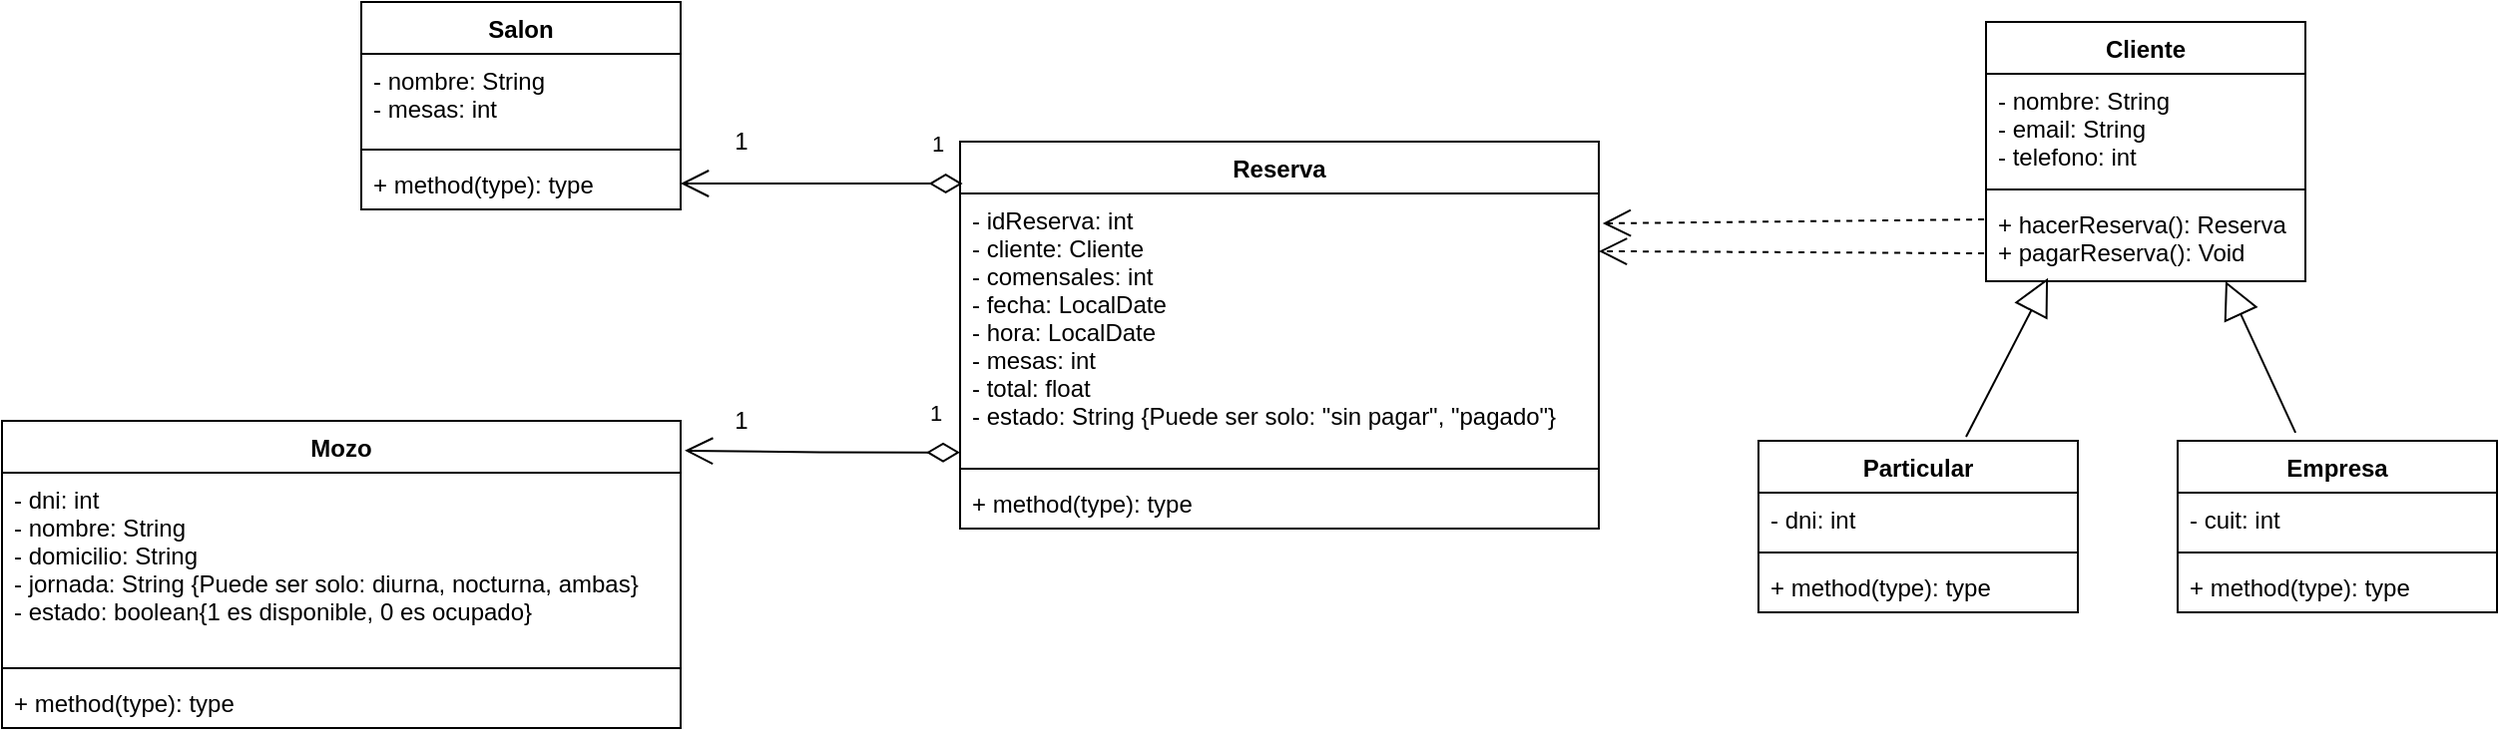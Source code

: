 <mxfile version="15.7.3" type="device"><diagram id="UueWkZUZBMMm25D8PrhS" name="Page-1"><mxGraphModel dx="1695" dy="468" grid="1" gridSize="10" guides="1" tooltips="1" connect="1" arrows="1" fold="1" page="1" pageScale="1" pageWidth="827" pageHeight="1169" math="0" shadow="0"><root><mxCell id="0"/><mxCell id="1" parent="0"/><mxCell id="lkptf6it2IUxRskM2SV1-1" value="Cliente" style="swimlane;fontStyle=1;align=center;verticalAlign=top;childLayout=stackLayout;horizontal=1;startSize=26;horizontalStack=0;resizeParent=1;resizeParentMax=0;resizeLast=0;collapsible=1;marginBottom=0;" vertex="1" parent="1"><mxGeometry x="334" y="180" width="160" height="130" as="geometry"/></mxCell><mxCell id="lkptf6it2IUxRskM2SV1-2" value="- nombre: String&#xA;- email: String&#xA;- telefono: int&#xA;&#xA;" style="text;strokeColor=none;fillColor=none;align=left;verticalAlign=top;spacingLeft=4;spacingRight=4;overflow=hidden;rotatable=0;points=[[0,0.5],[1,0.5]];portConstraint=eastwest;" vertex="1" parent="lkptf6it2IUxRskM2SV1-1"><mxGeometry y="26" width="160" height="54" as="geometry"/></mxCell><mxCell id="lkptf6it2IUxRskM2SV1-3" value="" style="line;strokeWidth=1;fillColor=none;align=left;verticalAlign=middle;spacingTop=-1;spacingLeft=3;spacingRight=3;rotatable=0;labelPosition=right;points=[];portConstraint=eastwest;" vertex="1" parent="lkptf6it2IUxRskM2SV1-1"><mxGeometry y="80" width="160" height="8" as="geometry"/></mxCell><mxCell id="lkptf6it2IUxRskM2SV1-4" value="+ hacerReserva(): Reserva&#xA;+ pagarReserva(): Void&#xA;" style="text;strokeColor=none;fillColor=none;align=left;verticalAlign=top;spacingLeft=4;spacingRight=4;overflow=hidden;rotatable=0;points=[[0,0.5],[1,0.5]];portConstraint=eastwest;" vertex="1" parent="lkptf6it2IUxRskM2SV1-1"><mxGeometry y="88" width="160" height="42" as="geometry"/></mxCell><mxCell id="lkptf6it2IUxRskM2SV1-9" value="Particular" style="swimlane;fontStyle=1;align=center;verticalAlign=top;childLayout=stackLayout;horizontal=1;startSize=26;horizontalStack=0;resizeParent=1;resizeParentMax=0;resizeLast=0;collapsible=1;marginBottom=0;" vertex="1" parent="1"><mxGeometry x="220" y="390" width="160" height="86" as="geometry"/></mxCell><mxCell id="lkptf6it2IUxRskM2SV1-10" value="- dni: int" style="text;strokeColor=none;fillColor=none;align=left;verticalAlign=top;spacingLeft=4;spacingRight=4;overflow=hidden;rotatable=0;points=[[0,0.5],[1,0.5]];portConstraint=eastwest;" vertex="1" parent="lkptf6it2IUxRskM2SV1-9"><mxGeometry y="26" width="160" height="26" as="geometry"/></mxCell><mxCell id="lkptf6it2IUxRskM2SV1-11" value="" style="line;strokeWidth=1;fillColor=none;align=left;verticalAlign=middle;spacingTop=-1;spacingLeft=3;spacingRight=3;rotatable=0;labelPosition=right;points=[];portConstraint=eastwest;" vertex="1" parent="lkptf6it2IUxRskM2SV1-9"><mxGeometry y="52" width="160" height="8" as="geometry"/></mxCell><mxCell id="lkptf6it2IUxRskM2SV1-12" value="+ method(type): type" style="text;strokeColor=none;fillColor=none;align=left;verticalAlign=top;spacingLeft=4;spacingRight=4;overflow=hidden;rotatable=0;points=[[0,0.5],[1,0.5]];portConstraint=eastwest;" vertex="1" parent="lkptf6it2IUxRskM2SV1-9"><mxGeometry y="60" width="160" height="26" as="geometry"/></mxCell><mxCell id="lkptf6it2IUxRskM2SV1-13" value="Empresa" style="swimlane;fontStyle=1;align=center;verticalAlign=top;childLayout=stackLayout;horizontal=1;startSize=26;horizontalStack=0;resizeParent=1;resizeParentMax=0;resizeLast=0;collapsible=1;marginBottom=0;" vertex="1" parent="1"><mxGeometry x="430" y="390" width="160" height="86" as="geometry"/></mxCell><mxCell id="lkptf6it2IUxRskM2SV1-14" value="- cuit: int" style="text;strokeColor=none;fillColor=none;align=left;verticalAlign=top;spacingLeft=4;spacingRight=4;overflow=hidden;rotatable=0;points=[[0,0.5],[1,0.5]];portConstraint=eastwest;" vertex="1" parent="lkptf6it2IUxRskM2SV1-13"><mxGeometry y="26" width="160" height="26" as="geometry"/></mxCell><mxCell id="lkptf6it2IUxRskM2SV1-15" value="" style="line;strokeWidth=1;fillColor=none;align=left;verticalAlign=middle;spacingTop=-1;spacingLeft=3;spacingRight=3;rotatable=0;labelPosition=right;points=[];portConstraint=eastwest;" vertex="1" parent="lkptf6it2IUxRskM2SV1-13"><mxGeometry y="52" width="160" height="8" as="geometry"/></mxCell><mxCell id="lkptf6it2IUxRskM2SV1-16" value="+ method(type): type" style="text;strokeColor=none;fillColor=none;align=left;verticalAlign=top;spacingLeft=4;spacingRight=4;overflow=hidden;rotatable=0;points=[[0,0.5],[1,0.5]];portConstraint=eastwest;" vertex="1" parent="lkptf6it2IUxRskM2SV1-13"><mxGeometry y="60" width="160" height="26" as="geometry"/></mxCell><mxCell id="lkptf6it2IUxRskM2SV1-19" value="" style="endArrow=block;endSize=16;endFill=0;html=1;rounded=0;exitX=0.65;exitY=-0.023;exitDx=0;exitDy=0;entryX=0.194;entryY=0.962;entryDx=0;entryDy=0;entryPerimeter=0;exitPerimeter=0;" edge="1" parent="1" source="lkptf6it2IUxRskM2SV1-9" target="lkptf6it2IUxRskM2SV1-4"><mxGeometry width="160" relative="1" as="geometry"><mxPoint x="330" y="350" as="sourcePoint"/><mxPoint x="490" y="350" as="targetPoint"/></mxGeometry></mxCell><mxCell id="lkptf6it2IUxRskM2SV1-20" value="" style="endArrow=block;endSize=16;endFill=0;html=1;rounded=0;exitX=0.369;exitY=-0.047;exitDx=0;exitDy=0;entryX=0.75;entryY=1;entryDx=0;entryDy=0;exitPerimeter=0;" edge="1" parent="1" source="lkptf6it2IUxRskM2SV1-13" target="lkptf6it2IUxRskM2SV1-1"><mxGeometry width="160" relative="1" as="geometry"><mxPoint x="310" y="400" as="sourcePoint"/><mxPoint x="410.08" y="319.996" as="targetPoint"/></mxGeometry></mxCell><mxCell id="lkptf6it2IUxRskM2SV1-21" value="Reserva" style="swimlane;fontStyle=1;align=center;verticalAlign=top;childLayout=stackLayout;horizontal=1;startSize=26;horizontalStack=0;resizeParent=1;resizeParentMax=0;resizeLast=0;collapsible=1;marginBottom=0;" vertex="1" parent="1"><mxGeometry x="-180" y="240" width="320" height="194" as="geometry"/></mxCell><mxCell id="lkptf6it2IUxRskM2SV1-22" value="- idReserva: int&#xA;- cliente: Cliente&#xA;- comensales: int&#xA;- fecha: LocalDate&#xA;- hora: LocalDate&#xA;- mesas: int&#xA;- total: float&#xA;- estado: String {Puede ser solo: &quot;sin pagar&quot;, &quot;pagado&quot;}&#xA;&#xA;" style="text;strokeColor=none;fillColor=none;align=left;verticalAlign=top;spacingLeft=4;spacingRight=4;overflow=hidden;rotatable=0;points=[[0,0.5],[1,0.5]];portConstraint=eastwest;" vertex="1" parent="lkptf6it2IUxRskM2SV1-21"><mxGeometry y="26" width="320" height="134" as="geometry"/></mxCell><mxCell id="lkptf6it2IUxRskM2SV1-23" value="" style="line;strokeWidth=1;fillColor=none;align=left;verticalAlign=middle;spacingTop=-1;spacingLeft=3;spacingRight=3;rotatable=0;labelPosition=right;points=[];portConstraint=eastwest;" vertex="1" parent="lkptf6it2IUxRskM2SV1-21"><mxGeometry y="160" width="320" height="8" as="geometry"/></mxCell><mxCell id="lkptf6it2IUxRskM2SV1-24" value="+ method(type): type" style="text;strokeColor=none;fillColor=none;align=left;verticalAlign=top;spacingLeft=4;spacingRight=4;overflow=hidden;rotatable=0;points=[[0,0.5],[1,0.5]];portConstraint=eastwest;" vertex="1" parent="lkptf6it2IUxRskM2SV1-21"><mxGeometry y="168" width="320" height="26" as="geometry"/></mxCell><mxCell id="lkptf6it2IUxRskM2SV1-25" value="Mozo" style="swimlane;fontStyle=1;align=center;verticalAlign=top;childLayout=stackLayout;horizontal=1;startSize=26;horizontalStack=0;resizeParent=1;resizeParentMax=0;resizeLast=0;collapsible=1;marginBottom=0;" vertex="1" parent="1"><mxGeometry x="-660" y="380" width="340" height="154" as="geometry"/></mxCell><mxCell id="lkptf6it2IUxRskM2SV1-26" value="- dni: int&#xA;- nombre: String&#xA;- domicilio: String&#xA;- jornada: String {Puede ser solo: diurna, nocturna, ambas}&#xA;- estado: boolean{1 es disponible, 0 es ocupado}&#xA;" style="text;strokeColor=none;fillColor=none;align=left;verticalAlign=top;spacingLeft=4;spacingRight=4;overflow=hidden;rotatable=0;points=[[0,0.5],[1,0.5]];portConstraint=eastwest;" vertex="1" parent="lkptf6it2IUxRskM2SV1-25"><mxGeometry y="26" width="340" height="94" as="geometry"/></mxCell><mxCell id="lkptf6it2IUxRskM2SV1-27" value="" style="line;strokeWidth=1;fillColor=none;align=left;verticalAlign=middle;spacingTop=-1;spacingLeft=3;spacingRight=3;rotatable=0;labelPosition=right;points=[];portConstraint=eastwest;" vertex="1" parent="lkptf6it2IUxRskM2SV1-25"><mxGeometry y="120" width="340" height="8" as="geometry"/></mxCell><mxCell id="lkptf6it2IUxRskM2SV1-28" value="+ method(type): type" style="text;strokeColor=none;fillColor=none;align=left;verticalAlign=top;spacingLeft=4;spacingRight=4;overflow=hidden;rotatable=0;points=[[0,0.5],[1,0.5]];portConstraint=eastwest;" vertex="1" parent="lkptf6it2IUxRskM2SV1-25"><mxGeometry y="128" width="340" height="26" as="geometry"/></mxCell><mxCell id="lkptf6it2IUxRskM2SV1-29" value="Salon" style="swimlane;fontStyle=1;align=center;verticalAlign=top;childLayout=stackLayout;horizontal=1;startSize=26;horizontalStack=0;resizeParent=1;resizeParentMax=0;resizeLast=0;collapsible=1;marginBottom=0;" vertex="1" parent="1"><mxGeometry x="-480" y="170" width="160" height="104" as="geometry"/></mxCell><mxCell id="lkptf6it2IUxRskM2SV1-30" value="- nombre: String&#xA;- mesas: int &#xA;" style="text;strokeColor=none;fillColor=none;align=left;verticalAlign=top;spacingLeft=4;spacingRight=4;overflow=hidden;rotatable=0;points=[[0,0.5],[1,0.5]];portConstraint=eastwest;" vertex="1" parent="lkptf6it2IUxRskM2SV1-29"><mxGeometry y="26" width="160" height="44" as="geometry"/></mxCell><mxCell id="lkptf6it2IUxRskM2SV1-31" value="" style="line;strokeWidth=1;fillColor=none;align=left;verticalAlign=middle;spacingTop=-1;spacingLeft=3;spacingRight=3;rotatable=0;labelPosition=right;points=[];portConstraint=eastwest;" vertex="1" parent="lkptf6it2IUxRskM2SV1-29"><mxGeometry y="70" width="160" height="8" as="geometry"/></mxCell><mxCell id="lkptf6it2IUxRskM2SV1-32" value="+ method(type): type" style="text;strokeColor=none;fillColor=none;align=left;verticalAlign=top;spacingLeft=4;spacingRight=4;overflow=hidden;rotatable=0;points=[[0,0.5],[1,0.5]];portConstraint=eastwest;" vertex="1" parent="lkptf6it2IUxRskM2SV1-29"><mxGeometry y="78" width="160" height="26" as="geometry"/></mxCell><mxCell id="lkptf6it2IUxRskM2SV1-33" value="1" style="endArrow=open;html=1;endSize=12;startArrow=diamondThin;startSize=14;startFill=0;edgeStyle=orthogonalEdgeStyle;align=left;verticalAlign=bottom;rounded=0;entryX=1;entryY=0.5;entryDx=0;entryDy=0;exitX=0.004;exitY=-0.037;exitDx=0;exitDy=0;exitPerimeter=0;" edge="1" parent="1" source="lkptf6it2IUxRskM2SV1-22" target="lkptf6it2IUxRskM2SV1-32"><mxGeometry x="-0.75" y="-11" relative="1" as="geometry"><mxPoint x="-80" y="261" as="sourcePoint"/><mxPoint x="-120" y="340" as="targetPoint"/><mxPoint as="offset"/></mxGeometry></mxCell><mxCell id="lkptf6it2IUxRskM2SV1-34" value="1" style="text;html=1;align=center;verticalAlign=middle;resizable=0;points=[];autosize=1;strokeColor=none;fillColor=none;" vertex="1" parent="1"><mxGeometry x="-300" y="230" width="20" height="20" as="geometry"/></mxCell><mxCell id="lkptf6it2IUxRskM2SV1-35" value="1" style="endArrow=open;html=1;endSize=12;startArrow=diamondThin;startSize=14;startFill=0;edgeStyle=orthogonalEdgeStyle;align=left;verticalAlign=bottom;rounded=0;entryX=1.006;entryY=0.097;entryDx=0;entryDy=0;exitX=0;exitY=0.969;exitDx=0;exitDy=0;exitPerimeter=0;entryPerimeter=0;" edge="1" parent="1" source="lkptf6it2IUxRskM2SV1-22" target="lkptf6it2IUxRskM2SV1-25"><mxGeometry x="-0.75" y="-11" relative="1" as="geometry"><mxPoint x="-70" y="271.056" as="sourcePoint"/><mxPoint x="-230" y="271" as="targetPoint"/><mxPoint as="offset"/></mxGeometry></mxCell><mxCell id="lkptf6it2IUxRskM2SV1-36" value="1" style="text;html=1;align=center;verticalAlign=middle;resizable=0;points=[];autosize=1;strokeColor=none;fillColor=none;" vertex="1" parent="1"><mxGeometry x="-300" y="370" width="20" height="20" as="geometry"/></mxCell><mxCell id="lkptf6it2IUxRskM2SV1-37" value="" style="endArrow=open;endSize=12;dashed=1;html=1;rounded=0;entryX=1.006;entryY=0.112;entryDx=0;entryDy=0;entryPerimeter=0;exitX=-0.006;exitY=0.262;exitDx=0;exitDy=0;exitPerimeter=0;" edge="1" parent="1" source="lkptf6it2IUxRskM2SV1-4" target="lkptf6it2IUxRskM2SV1-22"><mxGeometry x="0.138" y="53" width="160" relative="1" as="geometry"><mxPoint x="-10" y="360" as="sourcePoint"/><mxPoint x="150" y="360" as="targetPoint"/><mxPoint as="offset"/></mxGeometry></mxCell><mxCell id="lkptf6it2IUxRskM2SV1-38" value="" style="endArrow=open;endSize=12;dashed=1;html=1;rounded=0;exitX=-0.006;exitY=0.667;exitDx=0;exitDy=0;exitPerimeter=0;entryX=1;entryY=0.216;entryDx=0;entryDy=0;entryPerimeter=0;" edge="1" parent="1" source="lkptf6it2IUxRskM2SV1-4" target="lkptf6it2IUxRskM2SV1-22"><mxGeometry x="0.316" y="53" width="160" relative="1" as="geometry"><mxPoint x="-10" y="360" as="sourcePoint"/><mxPoint x="150" y="360" as="targetPoint"/><mxPoint as="offset"/></mxGeometry></mxCell></root></mxGraphModel></diagram></mxfile>